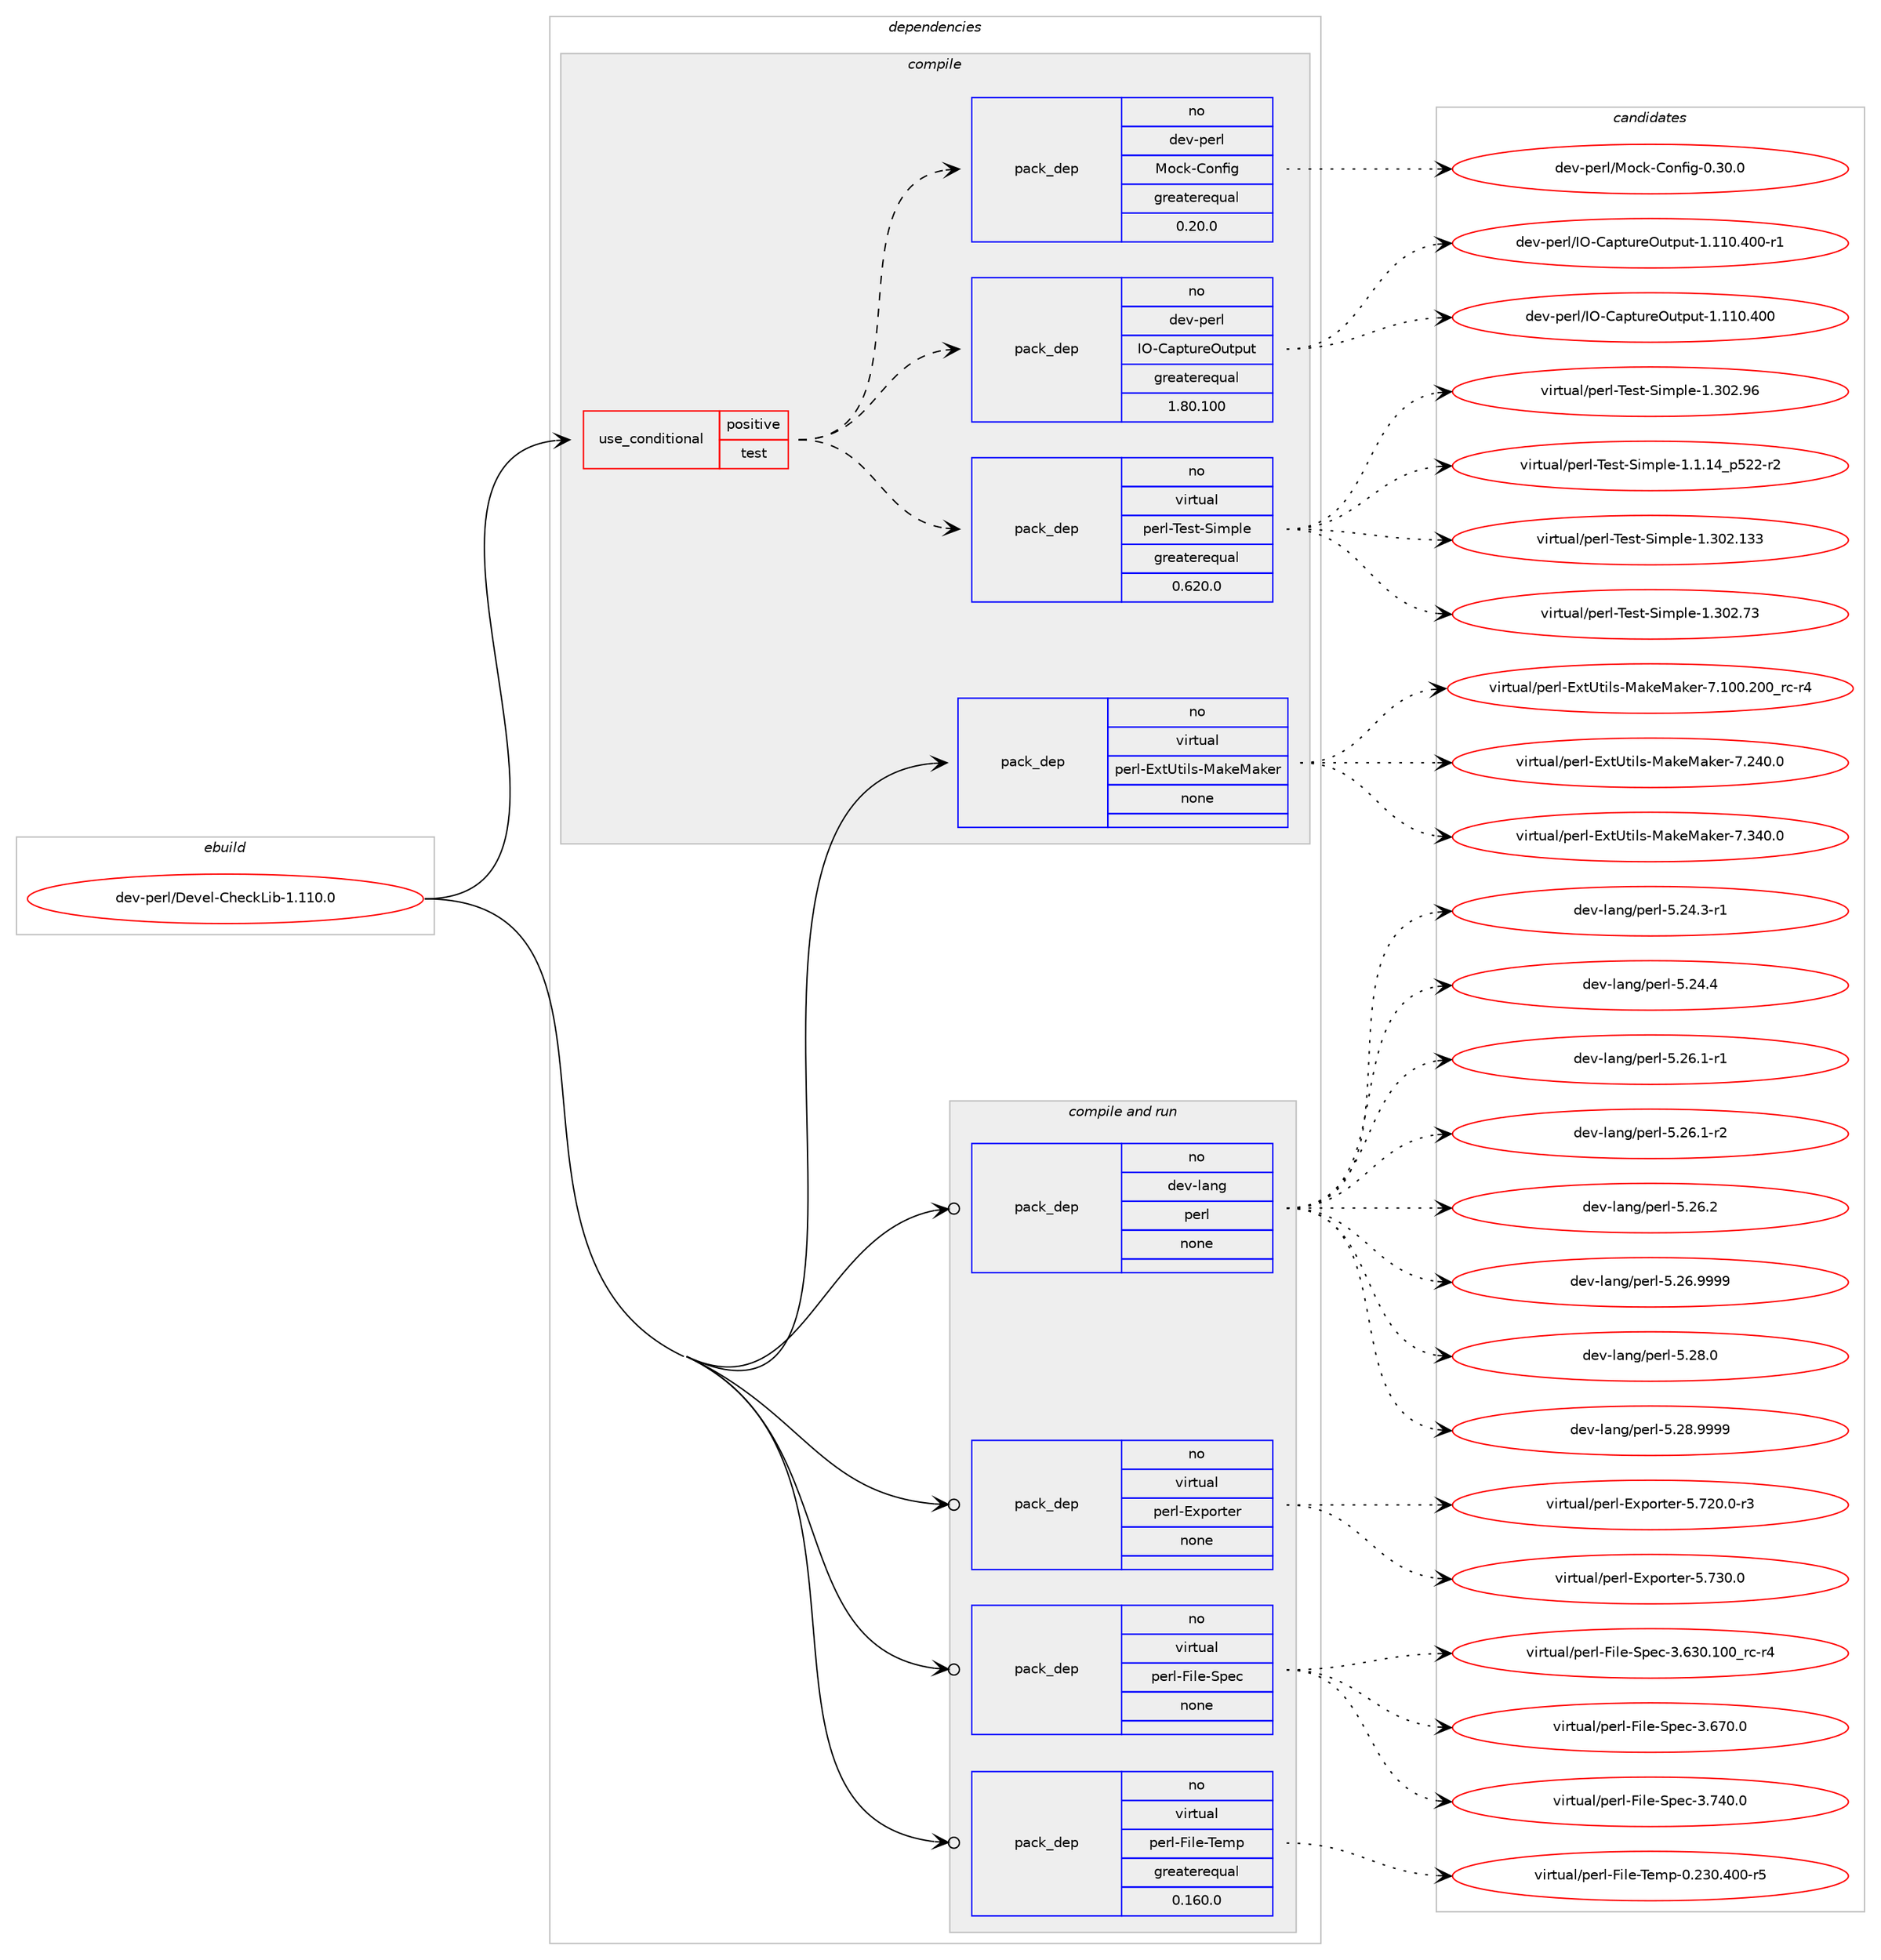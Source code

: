 digraph prolog {

# *************
# Graph options
# *************

newrank=true;
concentrate=true;
compound=true;
graph [rankdir=LR,fontname=Helvetica,fontsize=10,ranksep=1.5];#, ranksep=2.5, nodesep=0.2];
edge  [arrowhead=vee];
node  [fontname=Helvetica,fontsize=10];

# **********
# The ebuild
# **********

subgraph cluster_leftcol {
color=gray;
rank=same;
label=<<i>ebuild</i>>;
id [label="dev-perl/Devel-CheckLib-1.110.0", color=red, width=4, href="../dev-perl/Devel-CheckLib-1.110.0.svg"];
}

# ****************
# The dependencies
# ****************

subgraph cluster_midcol {
color=gray;
label=<<i>dependencies</i>>;
subgraph cluster_compile {
fillcolor="#eeeeee";
style=filled;
label=<<i>compile</i>>;
subgraph cond367985 {
dependency1379843 [label=<<TABLE BORDER="0" CELLBORDER="1" CELLSPACING="0" CELLPADDING="4"><TR><TD ROWSPAN="3" CELLPADDING="10">use_conditional</TD></TR><TR><TD>positive</TD></TR><TR><TD>test</TD></TR></TABLE>>, shape=none, color=red];
subgraph pack988812 {
dependency1379844 [label=<<TABLE BORDER="0" CELLBORDER="1" CELLSPACING="0" CELLPADDING="4" WIDTH="220"><TR><TD ROWSPAN="6" CELLPADDING="30">pack_dep</TD></TR><TR><TD WIDTH="110">no</TD></TR><TR><TD>virtual</TD></TR><TR><TD>perl-Test-Simple</TD></TR><TR><TD>greaterequal</TD></TR><TR><TD>0.620.0</TD></TR></TABLE>>, shape=none, color=blue];
}
dependency1379843:e -> dependency1379844:w [weight=20,style="dashed",arrowhead="vee"];
subgraph pack988813 {
dependency1379845 [label=<<TABLE BORDER="0" CELLBORDER="1" CELLSPACING="0" CELLPADDING="4" WIDTH="220"><TR><TD ROWSPAN="6" CELLPADDING="30">pack_dep</TD></TR><TR><TD WIDTH="110">no</TD></TR><TR><TD>dev-perl</TD></TR><TR><TD>IO-CaptureOutput</TD></TR><TR><TD>greaterequal</TD></TR><TR><TD>1.80.100</TD></TR></TABLE>>, shape=none, color=blue];
}
dependency1379843:e -> dependency1379845:w [weight=20,style="dashed",arrowhead="vee"];
subgraph pack988814 {
dependency1379846 [label=<<TABLE BORDER="0" CELLBORDER="1" CELLSPACING="0" CELLPADDING="4" WIDTH="220"><TR><TD ROWSPAN="6" CELLPADDING="30">pack_dep</TD></TR><TR><TD WIDTH="110">no</TD></TR><TR><TD>dev-perl</TD></TR><TR><TD>Mock-Config</TD></TR><TR><TD>greaterequal</TD></TR><TR><TD>0.20.0</TD></TR></TABLE>>, shape=none, color=blue];
}
dependency1379843:e -> dependency1379846:w [weight=20,style="dashed",arrowhead="vee"];
}
id:e -> dependency1379843:w [weight=20,style="solid",arrowhead="vee"];
subgraph pack988815 {
dependency1379847 [label=<<TABLE BORDER="0" CELLBORDER="1" CELLSPACING="0" CELLPADDING="4" WIDTH="220"><TR><TD ROWSPAN="6" CELLPADDING="30">pack_dep</TD></TR><TR><TD WIDTH="110">no</TD></TR><TR><TD>virtual</TD></TR><TR><TD>perl-ExtUtils-MakeMaker</TD></TR><TR><TD>none</TD></TR><TR><TD></TD></TR></TABLE>>, shape=none, color=blue];
}
id:e -> dependency1379847:w [weight=20,style="solid",arrowhead="vee"];
}
subgraph cluster_compileandrun {
fillcolor="#eeeeee";
style=filled;
label=<<i>compile and run</i>>;
subgraph pack988816 {
dependency1379848 [label=<<TABLE BORDER="0" CELLBORDER="1" CELLSPACING="0" CELLPADDING="4" WIDTH="220"><TR><TD ROWSPAN="6" CELLPADDING="30">pack_dep</TD></TR><TR><TD WIDTH="110">no</TD></TR><TR><TD>dev-lang</TD></TR><TR><TD>perl</TD></TR><TR><TD>none</TD></TR><TR><TD></TD></TR></TABLE>>, shape=none, color=blue];
}
id:e -> dependency1379848:w [weight=20,style="solid",arrowhead="odotvee"];
subgraph pack988817 {
dependency1379849 [label=<<TABLE BORDER="0" CELLBORDER="1" CELLSPACING="0" CELLPADDING="4" WIDTH="220"><TR><TD ROWSPAN="6" CELLPADDING="30">pack_dep</TD></TR><TR><TD WIDTH="110">no</TD></TR><TR><TD>virtual</TD></TR><TR><TD>perl-Exporter</TD></TR><TR><TD>none</TD></TR><TR><TD></TD></TR></TABLE>>, shape=none, color=blue];
}
id:e -> dependency1379849:w [weight=20,style="solid",arrowhead="odotvee"];
subgraph pack988818 {
dependency1379850 [label=<<TABLE BORDER="0" CELLBORDER="1" CELLSPACING="0" CELLPADDING="4" WIDTH="220"><TR><TD ROWSPAN="6" CELLPADDING="30">pack_dep</TD></TR><TR><TD WIDTH="110">no</TD></TR><TR><TD>virtual</TD></TR><TR><TD>perl-File-Spec</TD></TR><TR><TD>none</TD></TR><TR><TD></TD></TR></TABLE>>, shape=none, color=blue];
}
id:e -> dependency1379850:w [weight=20,style="solid",arrowhead="odotvee"];
subgraph pack988819 {
dependency1379851 [label=<<TABLE BORDER="0" CELLBORDER="1" CELLSPACING="0" CELLPADDING="4" WIDTH="220"><TR><TD ROWSPAN="6" CELLPADDING="30">pack_dep</TD></TR><TR><TD WIDTH="110">no</TD></TR><TR><TD>virtual</TD></TR><TR><TD>perl-File-Temp</TD></TR><TR><TD>greaterequal</TD></TR><TR><TD>0.160.0</TD></TR></TABLE>>, shape=none, color=blue];
}
id:e -> dependency1379851:w [weight=20,style="solid",arrowhead="odotvee"];
}
subgraph cluster_run {
fillcolor="#eeeeee";
style=filled;
label=<<i>run</i>>;
}
}

# **************
# The candidates
# **************

subgraph cluster_choices {
rank=same;
color=gray;
label=<<i>candidates</i>>;

subgraph choice988812 {
color=black;
nodesep=1;
choice11810511411611797108471121011141084584101115116458310510911210810145494649464952951125350504511450 [label="virtual/perl-Test-Simple-1.1.14_p522-r2", color=red, width=4,href="../virtual/perl-Test-Simple-1.1.14_p522-r2.svg"];
choice11810511411611797108471121011141084584101115116458310510911210810145494651485046495151 [label="virtual/perl-Test-Simple-1.302.133", color=red, width=4,href="../virtual/perl-Test-Simple-1.302.133.svg"];
choice118105114116117971084711210111410845841011151164583105109112108101454946514850465551 [label="virtual/perl-Test-Simple-1.302.73", color=red, width=4,href="../virtual/perl-Test-Simple-1.302.73.svg"];
choice118105114116117971084711210111410845841011151164583105109112108101454946514850465754 [label="virtual/perl-Test-Simple-1.302.96", color=red, width=4,href="../virtual/perl-Test-Simple-1.302.96.svg"];
dependency1379844:e -> choice11810511411611797108471121011141084584101115116458310510911210810145494649464952951125350504511450:w [style=dotted,weight="100"];
dependency1379844:e -> choice11810511411611797108471121011141084584101115116458310510911210810145494651485046495151:w [style=dotted,weight="100"];
dependency1379844:e -> choice118105114116117971084711210111410845841011151164583105109112108101454946514850465551:w [style=dotted,weight="100"];
dependency1379844:e -> choice118105114116117971084711210111410845841011151164583105109112108101454946514850465754:w [style=dotted,weight="100"];
}
subgraph choice988813 {
color=black;
nodesep=1;
choice100101118451121011141084773794567971121161171141017911711611211711645494649494846524848 [label="dev-perl/IO-CaptureOutput-1.110.400", color=red, width=4,href="../dev-perl/IO-CaptureOutput-1.110.400.svg"];
choice1001011184511210111410847737945679711211611711410179117116112117116454946494948465248484511449 [label="dev-perl/IO-CaptureOutput-1.110.400-r1", color=red, width=4,href="../dev-perl/IO-CaptureOutput-1.110.400-r1.svg"];
dependency1379845:e -> choice100101118451121011141084773794567971121161171141017911711611211711645494649494846524848:w [style=dotted,weight="100"];
dependency1379845:e -> choice1001011184511210111410847737945679711211611711410179117116112117116454946494948465248484511449:w [style=dotted,weight="100"];
}
subgraph choice988814 {
color=black;
nodesep=1;
choice10010111845112101114108477711199107456711111010210510345484651484648 [label="dev-perl/Mock-Config-0.30.0", color=red, width=4,href="../dev-perl/Mock-Config-0.30.0.svg"];
dependency1379846:e -> choice10010111845112101114108477711199107456711111010210510345484651484648:w [style=dotted,weight="100"];
}
subgraph choice988815 {
color=black;
nodesep=1;
choice118105114116117971084711210111410845691201168511610510811545779710710177971071011144555464948484650484895114994511452 [label="virtual/perl-ExtUtils-MakeMaker-7.100.200_rc-r4", color=red, width=4,href="../virtual/perl-ExtUtils-MakeMaker-7.100.200_rc-r4.svg"];
choice118105114116117971084711210111410845691201168511610510811545779710710177971071011144555465052484648 [label="virtual/perl-ExtUtils-MakeMaker-7.240.0", color=red, width=4,href="../virtual/perl-ExtUtils-MakeMaker-7.240.0.svg"];
choice118105114116117971084711210111410845691201168511610510811545779710710177971071011144555465152484648 [label="virtual/perl-ExtUtils-MakeMaker-7.340.0", color=red, width=4,href="../virtual/perl-ExtUtils-MakeMaker-7.340.0.svg"];
dependency1379847:e -> choice118105114116117971084711210111410845691201168511610510811545779710710177971071011144555464948484650484895114994511452:w [style=dotted,weight="100"];
dependency1379847:e -> choice118105114116117971084711210111410845691201168511610510811545779710710177971071011144555465052484648:w [style=dotted,weight="100"];
dependency1379847:e -> choice118105114116117971084711210111410845691201168511610510811545779710710177971071011144555465152484648:w [style=dotted,weight="100"];
}
subgraph choice988816 {
color=black;
nodesep=1;
choice100101118451089711010347112101114108455346505246514511449 [label="dev-lang/perl-5.24.3-r1", color=red, width=4,href="../dev-lang/perl-5.24.3-r1.svg"];
choice10010111845108971101034711210111410845534650524652 [label="dev-lang/perl-5.24.4", color=red, width=4,href="../dev-lang/perl-5.24.4.svg"];
choice100101118451089711010347112101114108455346505446494511449 [label="dev-lang/perl-5.26.1-r1", color=red, width=4,href="../dev-lang/perl-5.26.1-r1.svg"];
choice100101118451089711010347112101114108455346505446494511450 [label="dev-lang/perl-5.26.1-r2", color=red, width=4,href="../dev-lang/perl-5.26.1-r2.svg"];
choice10010111845108971101034711210111410845534650544650 [label="dev-lang/perl-5.26.2", color=red, width=4,href="../dev-lang/perl-5.26.2.svg"];
choice10010111845108971101034711210111410845534650544657575757 [label="dev-lang/perl-5.26.9999", color=red, width=4,href="../dev-lang/perl-5.26.9999.svg"];
choice10010111845108971101034711210111410845534650564648 [label="dev-lang/perl-5.28.0", color=red, width=4,href="../dev-lang/perl-5.28.0.svg"];
choice10010111845108971101034711210111410845534650564657575757 [label="dev-lang/perl-5.28.9999", color=red, width=4,href="../dev-lang/perl-5.28.9999.svg"];
dependency1379848:e -> choice100101118451089711010347112101114108455346505246514511449:w [style=dotted,weight="100"];
dependency1379848:e -> choice10010111845108971101034711210111410845534650524652:w [style=dotted,weight="100"];
dependency1379848:e -> choice100101118451089711010347112101114108455346505446494511449:w [style=dotted,weight="100"];
dependency1379848:e -> choice100101118451089711010347112101114108455346505446494511450:w [style=dotted,weight="100"];
dependency1379848:e -> choice10010111845108971101034711210111410845534650544650:w [style=dotted,weight="100"];
dependency1379848:e -> choice10010111845108971101034711210111410845534650544657575757:w [style=dotted,weight="100"];
dependency1379848:e -> choice10010111845108971101034711210111410845534650564648:w [style=dotted,weight="100"];
dependency1379848:e -> choice10010111845108971101034711210111410845534650564657575757:w [style=dotted,weight="100"];
}
subgraph choice988817 {
color=black;
nodesep=1;
choice1181051141161179710847112101114108456912011211111411610111445534655504846484511451 [label="virtual/perl-Exporter-5.720.0-r3", color=red, width=4,href="../virtual/perl-Exporter-5.720.0-r3.svg"];
choice118105114116117971084711210111410845691201121111141161011144553465551484648 [label="virtual/perl-Exporter-5.730.0", color=red, width=4,href="../virtual/perl-Exporter-5.730.0.svg"];
dependency1379849:e -> choice1181051141161179710847112101114108456912011211111411610111445534655504846484511451:w [style=dotted,weight="100"];
dependency1379849:e -> choice118105114116117971084711210111410845691201121111141161011144553465551484648:w [style=dotted,weight="100"];
}
subgraph choice988818 {
color=black;
nodesep=1;
choice118105114116117971084711210111410845701051081014583112101994551465451484649484895114994511452 [label="virtual/perl-File-Spec-3.630.100_rc-r4", color=red, width=4,href="../virtual/perl-File-Spec-3.630.100_rc-r4.svg"];
choice118105114116117971084711210111410845701051081014583112101994551465455484648 [label="virtual/perl-File-Spec-3.670.0", color=red, width=4,href="../virtual/perl-File-Spec-3.670.0.svg"];
choice118105114116117971084711210111410845701051081014583112101994551465552484648 [label="virtual/perl-File-Spec-3.740.0", color=red, width=4,href="../virtual/perl-File-Spec-3.740.0.svg"];
dependency1379850:e -> choice118105114116117971084711210111410845701051081014583112101994551465451484649484895114994511452:w [style=dotted,weight="100"];
dependency1379850:e -> choice118105114116117971084711210111410845701051081014583112101994551465455484648:w [style=dotted,weight="100"];
dependency1379850:e -> choice118105114116117971084711210111410845701051081014583112101994551465552484648:w [style=dotted,weight="100"];
}
subgraph choice988819 {
color=black;
nodesep=1;
choice118105114116117971084711210111410845701051081014584101109112454846505148465248484511453 [label="virtual/perl-File-Temp-0.230.400-r5", color=red, width=4,href="../virtual/perl-File-Temp-0.230.400-r5.svg"];
dependency1379851:e -> choice118105114116117971084711210111410845701051081014584101109112454846505148465248484511453:w [style=dotted,weight="100"];
}
}

}
